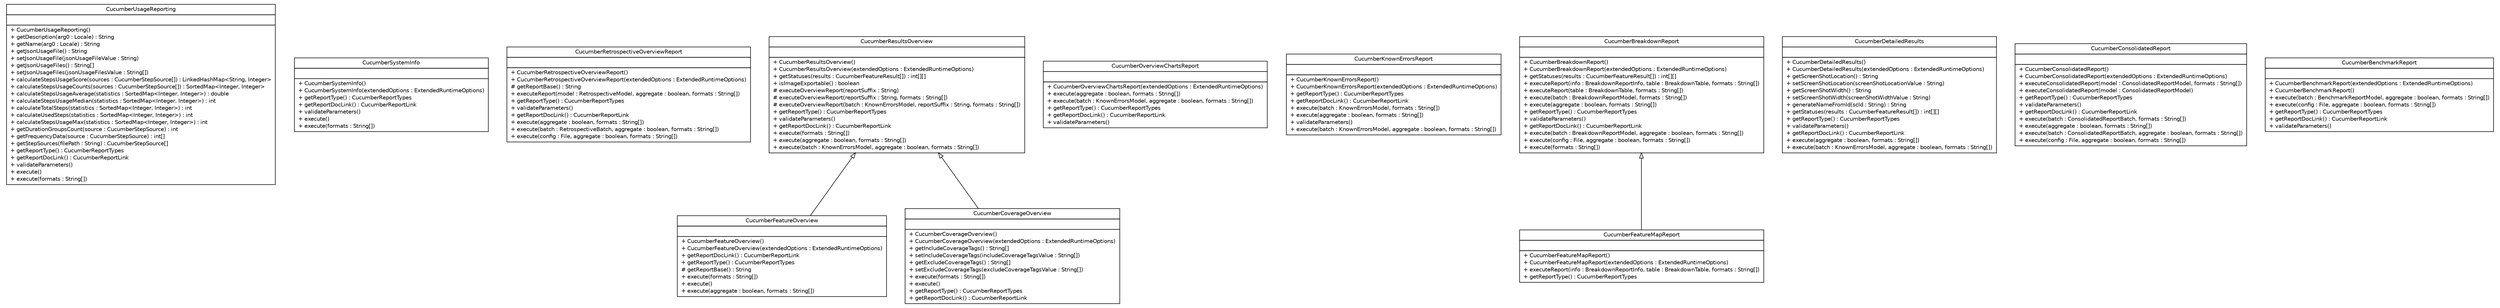 #!/usr/local/bin/dot
#
# Class diagram 
# Generated by UMLGraph version R5_6 (http://www.umlgraph.org/)
#

digraph G {
	edge [fontname="Helvetica",fontsize=10,labelfontname="Helvetica",labelfontsize=10];
	node [fontname="Helvetica",fontsize=10,shape=plaintext];
	nodesep=0.25;
	ranksep=0.5;
	// com.github.mkolisnyk.cucumber.reporting.CucumberUsageReporting
	c0 [label=<<table title="com.github.mkolisnyk.cucumber.reporting.CucumberUsageReporting" border="0" cellborder="1" cellspacing="0" cellpadding="2" port="p" href="./CucumberUsageReporting.html">
		<tr><td><table border="0" cellspacing="0" cellpadding="1">
<tr><td align="center" balign="center"> CucumberUsageReporting </td></tr>
		</table></td></tr>
		<tr><td><table border="0" cellspacing="0" cellpadding="1">
<tr><td align="left" balign="left">  </td></tr>
		</table></td></tr>
		<tr><td><table border="0" cellspacing="0" cellpadding="1">
<tr><td align="left" balign="left"> + CucumberUsageReporting() </td></tr>
<tr><td align="left" balign="left"> + getDescription(arg0 : Locale) : String </td></tr>
<tr><td align="left" balign="left"> + getName(arg0 : Locale) : String </td></tr>
<tr><td align="left" balign="left"> + getJsonUsageFile() : String </td></tr>
<tr><td align="left" balign="left"> + setJsonUsageFile(jsonUsageFileValue : String) </td></tr>
<tr><td align="left" balign="left"> + getJsonUsageFiles() : String[] </td></tr>
<tr><td align="left" balign="left"> + setJsonUsageFiles(jsonUsageFilesValue : String[]) </td></tr>
<tr><td align="left" balign="left"> + calculateStepsUsageScore(sources : CucumberStepSource[]) : LinkedHashMap&lt;String, Integer&gt; </td></tr>
<tr><td align="left" balign="left"> + calculateStepsUsageCounts(sources : CucumberStepSource[]) : SortedMap&lt;Integer, Integer&gt; </td></tr>
<tr><td align="left" balign="left"> + calculateStepsUsageAverage(statistics : SortedMap&lt;Integer, Integer&gt;) : double </td></tr>
<tr><td align="left" balign="left"> + calculateStepsUsageMedian(statistics : SortedMap&lt;Integer, Integer&gt;) : int </td></tr>
<tr><td align="left" balign="left"> + calculateTotalSteps(statistics : SortedMap&lt;Integer, Integer&gt;) : int </td></tr>
<tr><td align="left" balign="left"> + calculateUsedSteps(statistics : SortedMap&lt;Integer, Integer&gt;) : int </td></tr>
<tr><td align="left" balign="left"> + calculateStepsUsageMax(statistics : SortedMap&lt;Integer, Integer&gt;) : int </td></tr>
<tr><td align="left" balign="left"> + getDurationGroupsCount(source : CucumberStepSource) : int </td></tr>
<tr><td align="left" balign="left"> + getFrequencyData(source : CucumberStepSource) : int[] </td></tr>
<tr><td align="left" balign="left"> + getStepSources(filePath : String) : CucumberStepSource[] </td></tr>
<tr><td align="left" balign="left"> + getReportType() : CucumberReportTypes </td></tr>
<tr><td align="left" balign="left"> + getReportDocLink() : CucumberReportLink </td></tr>
<tr><td align="left" balign="left"> + validateParameters() </td></tr>
<tr><td align="left" balign="left"> + execute() </td></tr>
<tr><td align="left" balign="left"> + execute(formats : String[]) </td></tr>
		</table></td></tr>
		</table>>, URL="./CucumberUsageReporting.html", fontname="Helvetica", fontcolor="black", fontsize=10.0];
	// com.github.mkolisnyk.cucumber.reporting.CucumberSystemInfo
	c1 [label=<<table title="com.github.mkolisnyk.cucumber.reporting.CucumberSystemInfo" border="0" cellborder="1" cellspacing="0" cellpadding="2" port="p" href="./CucumberSystemInfo.html">
		<tr><td><table border="0" cellspacing="0" cellpadding="1">
<tr><td align="center" balign="center"> CucumberSystemInfo </td></tr>
		</table></td></tr>
		<tr><td><table border="0" cellspacing="0" cellpadding="1">
<tr><td align="left" balign="left">  </td></tr>
		</table></td></tr>
		<tr><td><table border="0" cellspacing="0" cellpadding="1">
<tr><td align="left" balign="left"> + CucumberSystemInfo() </td></tr>
<tr><td align="left" balign="left"> + CucumberSystemInfo(extendedOptions : ExtendedRuntimeOptions) </td></tr>
<tr><td align="left" balign="left"> + getReportType() : CucumberReportTypes </td></tr>
<tr><td align="left" balign="left"> + getReportDocLink() : CucumberReportLink </td></tr>
<tr><td align="left" balign="left"> + validateParameters() </td></tr>
<tr><td align="left" balign="left"> + execute() </td></tr>
<tr><td align="left" balign="left"> + execute(formats : String[]) </td></tr>
		</table></td></tr>
		</table>>, URL="./CucumberSystemInfo.html", fontname="Helvetica", fontcolor="black", fontsize=10.0];
	// com.github.mkolisnyk.cucumber.reporting.CucumberRetrospectiveOverviewReport
	c2 [label=<<table title="com.github.mkolisnyk.cucumber.reporting.CucumberRetrospectiveOverviewReport" border="0" cellborder="1" cellspacing="0" cellpadding="2" port="p" href="./CucumberRetrospectiveOverviewReport.html">
		<tr><td><table border="0" cellspacing="0" cellpadding="1">
<tr><td align="center" balign="center"> CucumberRetrospectiveOverviewReport </td></tr>
		</table></td></tr>
		<tr><td><table border="0" cellspacing="0" cellpadding="1">
<tr><td align="left" balign="left">  </td></tr>
		</table></td></tr>
		<tr><td><table border="0" cellspacing="0" cellpadding="1">
<tr><td align="left" balign="left"> + CucumberRetrospectiveOverviewReport() </td></tr>
<tr><td align="left" balign="left"> + CucumberRetrospectiveOverviewReport(extendedOptions : ExtendedRuntimeOptions) </td></tr>
<tr><td align="left" balign="left"> # getReportBase() : String </td></tr>
<tr><td align="left" balign="left"> + executeReport(model : RetrospectiveModel, aggregate : boolean, formats : String[]) </td></tr>
<tr><td align="left" balign="left"> + getReportType() : CucumberReportTypes </td></tr>
<tr><td align="left" balign="left"> + validateParameters() </td></tr>
<tr><td align="left" balign="left"> + getReportDocLink() : CucumberReportLink </td></tr>
<tr><td align="left" balign="left"> + execute(aggregate : boolean, formats : String[]) </td></tr>
<tr><td align="left" balign="left"> + execute(batch : RetrospectiveBatch, aggregate : boolean, formats : String[]) </td></tr>
<tr><td align="left" balign="left"> + execute(config : File, aggregate : boolean, formats : String[]) </td></tr>
		</table></td></tr>
		</table>>, URL="./CucumberRetrospectiveOverviewReport.html", fontname="Helvetica", fontcolor="black", fontsize=10.0];
	// com.github.mkolisnyk.cucumber.reporting.CucumberResultsOverview
	c3 [label=<<table title="com.github.mkolisnyk.cucumber.reporting.CucumberResultsOverview" border="0" cellborder="1" cellspacing="0" cellpadding="2" port="p" href="./CucumberResultsOverview.html">
		<tr><td><table border="0" cellspacing="0" cellpadding="1">
<tr><td align="center" balign="center"> CucumberResultsOverview </td></tr>
		</table></td></tr>
		<tr><td><table border="0" cellspacing="0" cellpadding="1">
<tr><td align="left" balign="left">  </td></tr>
		</table></td></tr>
		<tr><td><table border="0" cellspacing="0" cellpadding="1">
<tr><td align="left" balign="left"> + CucumberResultsOverview() </td></tr>
<tr><td align="left" balign="left"> + CucumberResultsOverview(extendedOptions : ExtendedRuntimeOptions) </td></tr>
<tr><td align="left" balign="left"> + getStatuses(results : CucumberFeatureResult[]) : int[][] </td></tr>
<tr><td align="left" balign="left"> + isImageExportable() : boolean </td></tr>
<tr><td align="left" balign="left"> # executeOverviewReport(reportSuffix : String) </td></tr>
<tr><td align="left" balign="left"> # executeOverviewReport(reportSuffix : String, formats : String[]) </td></tr>
<tr><td align="left" balign="left"> # executeOverviewReport(batch : KnownErrorsModel, reportSuffix : String, formats : String[]) </td></tr>
<tr><td align="left" balign="left"> + getReportType() : CucumberReportTypes </td></tr>
<tr><td align="left" balign="left"> + validateParameters() </td></tr>
<tr><td align="left" balign="left"> + getReportDocLink() : CucumberReportLink </td></tr>
<tr><td align="left" balign="left"> + execute(formats : String[]) </td></tr>
<tr><td align="left" balign="left"> + execute(aggregate : boolean, formats : String[]) </td></tr>
<tr><td align="left" balign="left"> + execute(batch : KnownErrorsModel, aggregate : boolean, formats : String[]) </td></tr>
		</table></td></tr>
		</table>>, URL="./CucumberResultsOverview.html", fontname="Helvetica", fontcolor="black", fontsize=10.0];
	// com.github.mkolisnyk.cucumber.reporting.CucumberOverviewChartsReport
	c4 [label=<<table title="com.github.mkolisnyk.cucumber.reporting.CucumberOverviewChartsReport" border="0" cellborder="1" cellspacing="0" cellpadding="2" port="p" href="./CucumberOverviewChartsReport.html">
		<tr><td><table border="0" cellspacing="0" cellpadding="1">
<tr><td align="center" balign="center"> CucumberOverviewChartsReport </td></tr>
		</table></td></tr>
		<tr><td><table border="0" cellspacing="0" cellpadding="1">
<tr><td align="left" balign="left">  </td></tr>
		</table></td></tr>
		<tr><td><table border="0" cellspacing="0" cellpadding="1">
<tr><td align="left" balign="left"> + CucumberOverviewChartsReport(extendedOptions : ExtendedRuntimeOptions) </td></tr>
<tr><td align="left" balign="left"> + execute(aggregate : boolean, formats : String[]) </td></tr>
<tr><td align="left" balign="left"> + execute(batch : KnownErrorsModel, aggregate : boolean, formats : String[]) </td></tr>
<tr><td align="left" balign="left"> + getReportType() : CucumberReportTypes </td></tr>
<tr><td align="left" balign="left"> + getReportDocLink() : CucumberReportLink </td></tr>
<tr><td align="left" balign="left"> + validateParameters() </td></tr>
		</table></td></tr>
		</table>>, URL="./CucumberOverviewChartsReport.html", fontname="Helvetica", fontcolor="black", fontsize=10.0];
	// com.github.mkolisnyk.cucumber.reporting.CucumberKnownErrorsReport
	c5 [label=<<table title="com.github.mkolisnyk.cucumber.reporting.CucumberKnownErrorsReport" border="0" cellborder="1" cellspacing="0" cellpadding="2" port="p" href="./CucumberKnownErrorsReport.html">
		<tr><td><table border="0" cellspacing="0" cellpadding="1">
<tr><td align="center" balign="center"> CucumberKnownErrorsReport </td></tr>
		</table></td></tr>
		<tr><td><table border="0" cellspacing="0" cellpadding="1">
<tr><td align="left" balign="left">  </td></tr>
		</table></td></tr>
		<tr><td><table border="0" cellspacing="0" cellpadding="1">
<tr><td align="left" balign="left"> + CucumberKnownErrorsReport() </td></tr>
<tr><td align="left" balign="left"> + CucumberKnownErrorsReport(extendedOptions : ExtendedRuntimeOptions) </td></tr>
<tr><td align="left" balign="left"> + getReportType() : CucumberReportTypes </td></tr>
<tr><td align="left" balign="left"> + getReportDocLink() : CucumberReportLink </td></tr>
<tr><td align="left" balign="left"> + execute(batch : KnownErrorsModel, formats : String[]) </td></tr>
<tr><td align="left" balign="left"> + execute(aggregate : boolean, formats : String[]) </td></tr>
<tr><td align="left" balign="left"> + validateParameters() </td></tr>
<tr><td align="left" balign="left"> + execute(batch : KnownErrorsModel, aggregate : boolean, formats : String[]) </td></tr>
		</table></td></tr>
		</table>>, URL="./CucumberKnownErrorsReport.html", fontname="Helvetica", fontcolor="black", fontsize=10.0];
	// com.github.mkolisnyk.cucumber.reporting.CucumberFeatureOverview
	c6 [label=<<table title="com.github.mkolisnyk.cucumber.reporting.CucumberFeatureOverview" border="0" cellborder="1" cellspacing="0" cellpadding="2" port="p" href="./CucumberFeatureOverview.html">
		<tr><td><table border="0" cellspacing="0" cellpadding="1">
<tr><td align="center" balign="center"> CucumberFeatureOverview </td></tr>
		</table></td></tr>
		<tr><td><table border="0" cellspacing="0" cellpadding="1">
<tr><td align="left" balign="left">  </td></tr>
		</table></td></tr>
		<tr><td><table border="0" cellspacing="0" cellpadding="1">
<tr><td align="left" balign="left"> + CucumberFeatureOverview() </td></tr>
<tr><td align="left" balign="left"> + CucumberFeatureOverview(extendedOptions : ExtendedRuntimeOptions) </td></tr>
<tr><td align="left" balign="left"> + getReportDocLink() : CucumberReportLink </td></tr>
<tr><td align="left" balign="left"> + getReportType() : CucumberReportTypes </td></tr>
<tr><td align="left" balign="left"> # getReportBase() : String </td></tr>
<tr><td align="left" balign="left"> + execute(formats : String[]) </td></tr>
<tr><td align="left" balign="left"> + execute() </td></tr>
<tr><td align="left" balign="left"> + execute(aggregate : boolean, formats : String[]) </td></tr>
		</table></td></tr>
		</table>>, URL="./CucumberFeatureOverview.html", fontname="Helvetica", fontcolor="black", fontsize=10.0];
	// com.github.mkolisnyk.cucumber.reporting.CucumberFeatureMapReport
	c7 [label=<<table title="com.github.mkolisnyk.cucumber.reporting.CucumberFeatureMapReport" border="0" cellborder="1" cellspacing="0" cellpadding="2" port="p" href="./CucumberFeatureMapReport.html">
		<tr><td><table border="0" cellspacing="0" cellpadding="1">
<tr><td align="center" balign="center"> CucumberFeatureMapReport </td></tr>
		</table></td></tr>
		<tr><td><table border="0" cellspacing="0" cellpadding="1">
<tr><td align="left" balign="left">  </td></tr>
		</table></td></tr>
		<tr><td><table border="0" cellspacing="0" cellpadding="1">
<tr><td align="left" balign="left"> + CucumberFeatureMapReport() </td></tr>
<tr><td align="left" balign="left"> + CucumberFeatureMapReport(extendedOptions : ExtendedRuntimeOptions) </td></tr>
<tr><td align="left" balign="left"> + executeReport(info : BreakdownReportInfo, table : BreakdownTable, formats : String[]) </td></tr>
<tr><td align="left" balign="left"> + getReportType() : CucumberReportTypes </td></tr>
		</table></td></tr>
		</table>>, URL="./CucumberFeatureMapReport.html", fontname="Helvetica", fontcolor="black", fontsize=10.0];
	// com.github.mkolisnyk.cucumber.reporting.CucumberDetailedResults
	c8 [label=<<table title="com.github.mkolisnyk.cucumber.reporting.CucumberDetailedResults" border="0" cellborder="1" cellspacing="0" cellpadding="2" port="p" href="./CucumberDetailedResults.html">
		<tr><td><table border="0" cellspacing="0" cellpadding="1">
<tr><td align="center" balign="center"> CucumberDetailedResults </td></tr>
		</table></td></tr>
		<tr><td><table border="0" cellspacing="0" cellpadding="1">
<tr><td align="left" balign="left">  </td></tr>
		</table></td></tr>
		<tr><td><table border="0" cellspacing="0" cellpadding="1">
<tr><td align="left" balign="left"> + CucumberDetailedResults() </td></tr>
<tr><td align="left" balign="left"> + CucumberDetailedResults(extendedOptions : ExtendedRuntimeOptions) </td></tr>
<tr><td align="left" balign="left"> + getScreenShotLocation() : String </td></tr>
<tr><td align="left" balign="left"> + setScreenShotLocation(screenShotLocationValue : String) </td></tr>
<tr><td align="left" balign="left"> + getScreenShotWidth() : String </td></tr>
<tr><td align="left" balign="left"> + setScreenShotWidth(screenShotWidthValue : String) </td></tr>
<tr><td align="left" balign="left"> + generateNameFromId(scId : String) : String </td></tr>
<tr><td align="left" balign="left"> + getStatuses(results : CucumberFeatureResult[]) : int[][] </td></tr>
<tr><td align="left" balign="left"> + getReportType() : CucumberReportTypes </td></tr>
<tr><td align="left" balign="left"> + validateParameters() </td></tr>
<tr><td align="left" balign="left"> + getReportDocLink() : CucumberReportLink </td></tr>
<tr><td align="left" balign="left"> + execute(aggregate : boolean, formats : String[]) </td></tr>
<tr><td align="left" balign="left"> + execute(batch : KnownErrorsModel, aggregate : boolean, formats : String[]) </td></tr>
		</table></td></tr>
		</table>>, URL="./CucumberDetailedResults.html", fontname="Helvetica", fontcolor="black", fontsize=10.0];
	// com.github.mkolisnyk.cucumber.reporting.CucumberCoverageOverview
	c9 [label=<<table title="com.github.mkolisnyk.cucumber.reporting.CucumberCoverageOverview" border="0" cellborder="1" cellspacing="0" cellpadding="2" port="p" href="./CucumberCoverageOverview.html">
		<tr><td><table border="0" cellspacing="0" cellpadding="1">
<tr><td align="center" balign="center"> CucumberCoverageOverview </td></tr>
		</table></td></tr>
		<tr><td><table border="0" cellspacing="0" cellpadding="1">
<tr><td align="left" balign="left">  </td></tr>
		</table></td></tr>
		<tr><td><table border="0" cellspacing="0" cellpadding="1">
<tr><td align="left" balign="left"> + CucumberCoverageOverview() </td></tr>
<tr><td align="left" balign="left"> + CucumberCoverageOverview(extendedOptions : ExtendedRuntimeOptions) </td></tr>
<tr><td align="left" balign="left"> + getIncludeCoverageTags() : String[] </td></tr>
<tr><td align="left" balign="left"> + setIncludeCoverageTags(includeCoverageTagsValue : String[]) </td></tr>
<tr><td align="left" balign="left"> + getExcludeCoverageTags() : String[] </td></tr>
<tr><td align="left" balign="left"> + setExcludeCoverageTags(excludeCoverageTagsValue : String[]) </td></tr>
<tr><td align="left" balign="left"> + execute(formats : String[]) </td></tr>
<tr><td align="left" balign="left"> + execute() </td></tr>
<tr><td align="left" balign="left"> + getReportType() : CucumberReportTypes </td></tr>
<tr><td align="left" balign="left"> + getReportDocLink() : CucumberReportLink </td></tr>
		</table></td></tr>
		</table>>, URL="./CucumberCoverageOverview.html", fontname="Helvetica", fontcolor="black", fontsize=10.0];
	// com.github.mkolisnyk.cucumber.reporting.CucumberConsolidatedReport
	c10 [label=<<table title="com.github.mkolisnyk.cucumber.reporting.CucumberConsolidatedReport" border="0" cellborder="1" cellspacing="0" cellpadding="2" port="p" href="./CucumberConsolidatedReport.html">
		<tr><td><table border="0" cellspacing="0" cellpadding="1">
<tr><td align="center" balign="center"> CucumberConsolidatedReport </td></tr>
		</table></td></tr>
		<tr><td><table border="0" cellspacing="0" cellpadding="1">
<tr><td align="left" balign="left">  </td></tr>
		</table></td></tr>
		<tr><td><table border="0" cellspacing="0" cellpadding="1">
<tr><td align="left" balign="left"> + CucumberConsolidatedReport() </td></tr>
<tr><td align="left" balign="left"> + CucumberConsolidatedReport(extendedOptions : ExtendedRuntimeOptions) </td></tr>
<tr><td align="left" balign="left"> + executeConsolidatedReport(model : ConsolidatedReportModel, formats : String[]) </td></tr>
<tr><td align="left" balign="left"> + executeConsolidatedReport(model : ConsolidatedReportModel) </td></tr>
<tr><td align="left" balign="left"> + getReportType() : CucumberReportTypes </td></tr>
<tr><td align="left" balign="left"> + validateParameters() </td></tr>
<tr><td align="left" balign="left"> + getReportDocLink() : CucumberReportLink </td></tr>
<tr><td align="left" balign="left"> + execute(batch : ConsolidatedReportBatch, formats : String[]) </td></tr>
<tr><td align="left" balign="left"> + execute(aggregate : boolean, formats : String[]) </td></tr>
<tr><td align="left" balign="left"> + execute(batch : ConsolidatedReportBatch, aggregate : boolean, formats : String[]) </td></tr>
<tr><td align="left" balign="left"> + execute(config : File, aggregate : boolean, formats : String[]) </td></tr>
		</table></td></tr>
		</table>>, URL="./CucumberConsolidatedReport.html", fontname="Helvetica", fontcolor="black", fontsize=10.0];
	// com.github.mkolisnyk.cucumber.reporting.CucumberBreakdownReport
	c11 [label=<<table title="com.github.mkolisnyk.cucumber.reporting.CucumberBreakdownReport" border="0" cellborder="1" cellspacing="0" cellpadding="2" port="p" href="./CucumberBreakdownReport.html">
		<tr><td><table border="0" cellspacing="0" cellpadding="1">
<tr><td align="center" balign="center"> CucumberBreakdownReport </td></tr>
		</table></td></tr>
		<tr><td><table border="0" cellspacing="0" cellpadding="1">
<tr><td align="left" balign="left">  </td></tr>
		</table></td></tr>
		<tr><td><table border="0" cellspacing="0" cellpadding="1">
<tr><td align="left" balign="left"> + CucumberBreakdownReport() </td></tr>
<tr><td align="left" balign="left"> + CucumberBreakdownReport(extendedOptions : ExtendedRuntimeOptions) </td></tr>
<tr><td align="left" balign="left"> + getStatuses(results : CucumberFeatureResult[]) : int[][] </td></tr>
<tr><td align="left" balign="left"> + executeReport(info : BreakdownReportInfo, table : BreakdownTable, formats : String[]) </td></tr>
<tr><td align="left" balign="left"> + executeReport(table : BreakdownTable, formats : String[]) </td></tr>
<tr><td align="left" balign="left"> + execute(batch : BreakdownReportModel, formats : String[]) </td></tr>
<tr><td align="left" balign="left"> + execute(aggregate : boolean, formats : String[]) </td></tr>
<tr><td align="left" balign="left"> + getReportType() : CucumberReportTypes </td></tr>
<tr><td align="left" balign="left"> + validateParameters() </td></tr>
<tr><td align="left" balign="left"> + getReportDocLink() : CucumberReportLink </td></tr>
<tr><td align="left" balign="left"> + execute(batch : BreakdownReportModel, aggregate : boolean, formats : String[]) </td></tr>
<tr><td align="left" balign="left"> + execute(config : File, aggregate : boolean, formats : String[]) </td></tr>
<tr><td align="left" balign="left"> + execute(formats : String[]) </td></tr>
		</table></td></tr>
		</table>>, URL="./CucumberBreakdownReport.html", fontname="Helvetica", fontcolor="black", fontsize=10.0];
	// com.github.mkolisnyk.cucumber.reporting.CucumberBenchmarkReport
	c12 [label=<<table title="com.github.mkolisnyk.cucumber.reporting.CucumberBenchmarkReport" border="0" cellborder="1" cellspacing="0" cellpadding="2" port="p" href="./CucumberBenchmarkReport.html">
		<tr><td><table border="0" cellspacing="0" cellpadding="1">
<tr><td align="center" balign="center"> CucumberBenchmarkReport </td></tr>
		</table></td></tr>
		<tr><td><table border="0" cellspacing="0" cellpadding="1">
<tr><td align="left" balign="left">  </td></tr>
		</table></td></tr>
		<tr><td><table border="0" cellspacing="0" cellpadding="1">
<tr><td align="left" balign="left"> + CucumberBenchmarkReport(extendedOptions : ExtendedRuntimeOptions) </td></tr>
<tr><td align="left" balign="left"> + CucumberBenchmarkReport() </td></tr>
<tr><td align="left" balign="left"> + execute(batch : BenchmarkReportModel, aggregate : boolean, formats : String[]) </td></tr>
<tr><td align="left" balign="left"> + execute(config : File, aggregate : boolean, formats : String[]) </td></tr>
<tr><td align="left" balign="left"> + getReportType() : CucumberReportTypes </td></tr>
<tr><td align="left" balign="left"> + getReportDocLink() : CucumberReportLink </td></tr>
<tr><td align="left" balign="left"> + validateParameters() </td></tr>
		</table></td></tr>
		</table>>, URL="./CucumberBenchmarkReport.html", fontname="Helvetica", fontcolor="black", fontsize=10.0];
	//com.github.mkolisnyk.cucumber.reporting.CucumberFeatureOverview extends com.github.mkolisnyk.cucumber.reporting.CucumberResultsOverview
	c3:p -> c6:p [dir=back,arrowtail=empty];
	//com.github.mkolisnyk.cucumber.reporting.CucumberFeatureMapReport extends com.github.mkolisnyk.cucumber.reporting.CucumberBreakdownReport
	c11:p -> c7:p [dir=back,arrowtail=empty];
	//com.github.mkolisnyk.cucumber.reporting.CucumberCoverageOverview extends com.github.mkolisnyk.cucumber.reporting.CucumberResultsOverview
	c3:p -> c9:p [dir=back,arrowtail=empty];
}

